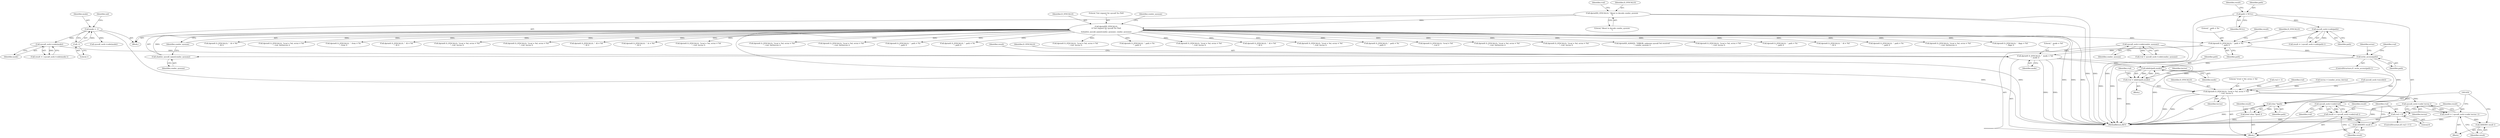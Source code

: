digraph "0_htcondor_5e5571d1a431eb3c61977b6dd6ec90186ef79867_4@API" {
"1001408" [label="(Call,mkdir(path,mode))"];
"1001400" [label="(Call,write_access(path))"];
"1001380" [label="(Call,dprintf( D_SYSCALLS, \"  path = %s\n\", path ))"];
"1000224" [label="(Call,dprintf(D_SYSCALLS,\n\t\t\"Got request for syscall %s (%d)\n\",\n\t\tshadow_syscall_name(condor_sysnum), condor_sysnum))"];
"1000158" [label="(Call,dprintf(D_SYSCALLS, \"About to decode condor_sysnum\n\"))"];
"1000227" [label="(Call,shadow_syscall_name(condor_sysnum))"];
"1000163" [label="(Call,syscall_sock->code(condor_sysnum))"];
"1001376" [label="(Call,syscall_sock->code(path))"];
"1001371" [label="(Call,path = NULL)"];
"1001390" [label="(Call,dprintf( D_SYSCALLS, \"  mode = %d\n\", mode ))"];
"1001386" [label="(Call,syscall_sock->code(mode))"];
"1000125" [label="(Call,mode = -1)"];
"1000127" [label="(Call,-1)"];
"1001406" [label="(Call,rval = mkdir(path,mode))"];
"1001425" [label="(Call,dprintf( D_SYSCALLS, \"\trval = %d, errno = %d\n\", rval, terrno ))"];
"1001433" [label="(Call,syscall_sock->code(rval))"];
"1001431" [label="(Call,result = ( syscall_sock->code(rval) ))"];
"1001435" [label="(Call,ASSERT( result ))"];
"1001438" [label="(Call,rval < 0)"];
"1001444" [label="(Call,syscall_sock->code( terrno ))"];
"1001442" [label="(Call,result = ( syscall_sock->code( terrno ) ))"];
"1001446" [label="(Call,ASSERT( result ))"];
"1001449" [label="(Call,(char *)path)"];
"1001448" [label="(Call,free( (char *)path ))"];
"1000637" [label="(Call,dprintf( D_SYSCALLS, \"\trval = %d, errno = %d\n\", rval, terrno ))"];
"1001470" [label="(Call,dprintf( D_SYSCALLS, \"  path = %s\n\", path ))"];
"1000227" [label="(Call,shadow_syscall_name(condor_sysnum))"];
"1001441" [label="(Block,)"];
"1001393" [label="(Identifier,mode)"];
"1001408" [label="(Call,mkdir(path,mode))"];
"1001339" [label="(Call,dprintf( D_SYSCALLS, \"\trval = %d, errno = %d\n\", rval, terrno ))"];
"1001375" [label="(Identifier,result)"];
"1000793" [label="(Call,dprintf( D_SYSCALLS, \"  fd = %d\n\", fd ))"];
"1000161" [label="(Call,rval = syscall_sock->code(condor_sysnum))"];
"1001406" [label="(Call,rval = mkdir(path,mode))"];
"1000374" [label="(Call,dprintf( D_SYSCALLS, \"\trval = %d, errno = %d\n\", rval, terrno ))"];
"1000131" [label="(Identifier,uid)"];
"1000107" [label="(Block,)"];
"1002295" [label="(Call,syscall_sock->code(mode))"];
"1002289" [label="(Call,dprintf( D_SYSCALLS, \"  path = %s\n\", path ))"];
"1001682" [label="(Call,dprintf( D_SYSCALLS, \"\trval = %d\n\", rval ))"];
"1001402" [label="(Block,)"];
"1001385" [label="(Identifier,result)"];
"1001623" [label="(Call,dprintf( D_SYSCALLS, \"\trval = %d, errno = %d\n\", rval, (int)terrno ))"];
"1001401" [label="(Identifier,path)"];
"1001433" [label="(Call,syscall_sock->code(rval))"];
"1001384" [label="(Call,result = ( syscall_sock->code(mode) ))"];
"1001439" [label="(Identifier,rval)"];
"1000589" [label="(Call,dprintf( D_SYSCALLS, \"\trval = %d, errno = %d\n\", rval, terrno ))"];
"1001426" [label="(Identifier,D_SYSCALLS)"];
"1002463" [label="(Call,dprintf(D_ALWAYS, \"ERROR: unknown syscall %d received\n\", condor_sysnum ))"];
"1001444" [label="(Call,syscall_sock->code( terrno ))"];
"1000441" [label="(Call,dprintf( D_SYSCALLS, \"\trval = %d, errno = %d\n\", rval, terrno ))"];
"1001443" [label="(Identifier,result)"];
"1001374" [label="(Call,result = ( syscall_sock->code(path) ))"];
"1001407" [label="(Identifier,rval)"];
"1001383" [label="(Identifier,path)"];
"1001141" [label="(Call,dprintf( D_SYSCALLS, \"  path = %s\n\", path ))"];
"1000225" [label="(Identifier,D_SYSCALLS)"];
"1001386" [label="(Call,syscall_sock->code(mode))"];
"1001427" [label="(Literal,\"\trval = %d, errno = %d\n\")"];
"1000162" [label="(Identifier,rval)"];
"1001429" [label="(Identifier,terrno)"];
"1001377" [label="(Identifier,path)"];
"1001440" [label="(Literal,0)"];
"1001448" [label="(Call,free( (char *)path ))"];
"1001400" [label="(Call,write_access(path))"];
"1001432" [label="(Identifier,result)"];
"1000160" [label="(Literal,\"About to decode condor_sysnum\n\")"];
"1001376" [label="(Call,syscall_sock->code(path))"];
"1001391" [label="(Identifier,D_SYSCALLS)"];
"1000164" [label="(Identifier,condor_sysnum)"];
"1001435" [label="(Call,ASSERT( result ))"];
"1001381" [label="(Identifier,D_SYSCALLS)"];
"1001399" [label="(ControlStructure,if ( write_access(path) ))"];
"1001382" [label="(Literal,\"  path = %s\n\")"];
"1001437" [label="(ControlStructure,if( rval < 0 ))"];
"1001055" [label="(Call,dprintf( D_SYSCALLS, \"  fd = %d\n\", fd ))"];
"1002373" [label="(Call,dprintf( D_SYSCALLS, \"  path = %s\n\", path ))"];
"1001730" [label="(Call,dprintf( D_SYSCALLS, \"\trval = %d, errno = %d\n\", rval, (int)terrno ))"];
"1001413" [label="(Call,rval = -1)"];
"1000677" [label="(Call,dprintf( D_SYSCALLS, \"  flags = %d\n\", flags ))"];
"1002472" [label="(MethodReturn,RET)"];
"1001449" [label="(Call,(char *)path)"];
"1000128" [label="(Literal,1)"];
"1001442" [label="(Call,result = ( syscall_sock->code( terrno ) ))"];
"1001453" [label="(Identifier,result)"];
"1001380" [label="(Call,dprintf( D_SYSCALLS, \"  path = %s\n\", path ))"];
"1001428" [label="(Identifier,rval)"];
"1000853" [label="(Call,dprintf( D_SYSCALLS, \"  fd = %d\n\", fd ))"];
"1001434" [label="(Identifier,rval)"];
"1001885" [label="(Call,dprintf( D_SYSCALLS, \"\trval = %d, errno = %d\n\", rval, (int)terrno ))"];
"1000226" [label="(Literal,\"Got request for syscall %s (%d)\n\")"];
"1001225" [label="(Call,dprintf( D_SYSCALLS, \"  from = %s\n\", from ))"];
"1000159" [label="(Identifier,D_SYSCALLS)"];
"1000955" [label="(Call,dprintf( D_SYSCALLS, \"  fd = %d\n\", fd ))"];
"1001421" [label="(Identifier,terrno)"];
"1001445" [label="(Identifier,terrno)"];
"1001370" [label="(Block,)"];
"1001438" [label="(Call,rval < 0)"];
"1001390" [label="(Call,dprintf( D_SYSCALLS, \"  mode = %d\n\", mode ))"];
"1000125" [label="(Call,mode = -1)"];
"1000530" [label="(Call,dprintf( D_SYSCALLS, \"\trval = %d, errno = %d\n\", rval, terrno ))"];
"1001447" [label="(Identifier,result)"];
"1000127" [label="(Call,-1)"];
"1000319" [label="(Call,dprintf( D_SYSCALLS, \"\trval = %d, errno = %d\n\", rval, terrno ))"];
"1000231" [label="(Identifier,condor_sysnum)"];
"1002018" [label="(Call,dprintf( D_SYSCALLS, \"  fd = %d\n\", fd ))"];
"1001404" [label="(Identifier,errno)"];
"1001436" [label="(Identifier,result)"];
"1000158" [label="(Call,dprintf(D_SYSCALLS, \"About to decode condor_sysnum\n\"))"];
"1000126" [label="(Identifier,mode)"];
"1001420" [label="(Call,terrno = (condor_errno_t)errno)"];
"1001430" [label="(Call,syscall_sock->encode())"];
"1001451" [label="(Identifier,path)"];
"1001542" [label="(Call,dprintf( D_SYSCALLS, \"  fs = %d\n\", fd ))"];
"1000228" [label="(Identifier,condor_sysnum)"];
"1000261" [label="(Call,dprintf( D_SYSCALLS, \"\trval = %d, errno = %d\n\", rval, terrno ))"];
"1001410" [label="(Identifier,mode)"];
"1000229" [label="(Identifier,condor_sysnum)"];
"1000163" [label="(Call,syscall_sock->code(condor_sysnum))"];
"1001814" [label="(Call,dprintf( D_SYSCALLS, \"\trval = %d, errno = %d\n\", rval, (int)terrno ))"];
"1001372" [label="(Identifier,path)"];
"1000224" [label="(Call,dprintf(D_SYSCALLS,\n\t\t\"Got request for syscall %s (%d)\n\",\n\t\tshadow_syscall_name(condor_sysnum), condor_sysnum))"];
"1001392" [label="(Literal,\"  mode = %d\n\")"];
"1001961" [label="(Call,dprintf( D_SYSCALLS, \"\trval = %d, errno = %d\n\", rval, (int)terrno ))"];
"1001425" [label="(Call,dprintf( D_SYSCALLS, \"\trval = %d, errno = %d\n\", rval, terrno ))"];
"1001395" [label="(Identifier,result)"];
"1002112" [label="(Call,dprintf( D_SYSCALLS, \"  path = %s\n\", path ))"];
"1001373" [label="(Identifier,NULL)"];
"1001387" [label="(Identifier,mode)"];
"1001446" [label="(Call,ASSERT( result ))"];
"1002215" [label="(Call,dprintf( D_SYSCALLS, \"  path = %s\n\", path ))"];
"1001371" [label="(Call,path = NULL)"];
"1001431" [label="(Call,result = ( syscall_sock->code(rval) ))"];
"1001414" [label="(Identifier,rval)"];
"1001409" [label="(Identifier,path)"];
"1001408" -> "1001406"  [label="AST: "];
"1001408" -> "1001410"  [label="CFG: "];
"1001409" -> "1001408"  [label="AST: "];
"1001410" -> "1001408"  [label="AST: "];
"1001406" -> "1001408"  [label="CFG: "];
"1001408" -> "1002472"  [label="DDG: "];
"1001408" -> "1001406"  [label="DDG: "];
"1001408" -> "1001406"  [label="DDG: "];
"1001400" -> "1001408"  [label="DDG: "];
"1001390" -> "1001408"  [label="DDG: "];
"1001408" -> "1001449"  [label="DDG: "];
"1001400" -> "1001399"  [label="AST: "];
"1001400" -> "1001401"  [label="CFG: "];
"1001401" -> "1001400"  [label="AST: "];
"1001404" -> "1001400"  [label="CFG: "];
"1001414" -> "1001400"  [label="CFG: "];
"1001400" -> "1002472"  [label="DDG: "];
"1001380" -> "1001400"  [label="DDG: "];
"1001400" -> "1001449"  [label="DDG: "];
"1001380" -> "1001370"  [label="AST: "];
"1001380" -> "1001383"  [label="CFG: "];
"1001381" -> "1001380"  [label="AST: "];
"1001382" -> "1001380"  [label="AST: "];
"1001383" -> "1001380"  [label="AST: "];
"1001385" -> "1001380"  [label="CFG: "];
"1001380" -> "1002472"  [label="DDG: "];
"1000224" -> "1001380"  [label="DDG: "];
"1001376" -> "1001380"  [label="DDG: "];
"1001380" -> "1001390"  [label="DDG: "];
"1000224" -> "1000107"  [label="AST: "];
"1000224" -> "1000229"  [label="CFG: "];
"1000225" -> "1000224"  [label="AST: "];
"1000226" -> "1000224"  [label="AST: "];
"1000227" -> "1000224"  [label="AST: "];
"1000229" -> "1000224"  [label="AST: "];
"1000231" -> "1000224"  [label="CFG: "];
"1000224" -> "1002472"  [label="DDG: "];
"1000224" -> "1002472"  [label="DDG: "];
"1000224" -> "1002472"  [label="DDG: "];
"1000224" -> "1002472"  [label="DDG: "];
"1000158" -> "1000224"  [label="DDG: "];
"1000227" -> "1000224"  [label="DDG: "];
"1000224" -> "1000261"  [label="DDG: "];
"1000224" -> "1000319"  [label="DDG: "];
"1000224" -> "1000374"  [label="DDG: "];
"1000224" -> "1000441"  [label="DDG: "];
"1000224" -> "1000530"  [label="DDG: "];
"1000224" -> "1000589"  [label="DDG: "];
"1000224" -> "1000637"  [label="DDG: "];
"1000224" -> "1000677"  [label="DDG: "];
"1000224" -> "1000793"  [label="DDG: "];
"1000224" -> "1000853"  [label="DDG: "];
"1000224" -> "1000955"  [label="DDG: "];
"1000224" -> "1001055"  [label="DDG: "];
"1000224" -> "1001141"  [label="DDG: "];
"1000224" -> "1001225"  [label="DDG: "];
"1000224" -> "1001339"  [label="DDG: "];
"1000224" -> "1001470"  [label="DDG: "];
"1000224" -> "1001542"  [label="DDG: "];
"1000224" -> "1001623"  [label="DDG: "];
"1000224" -> "1001682"  [label="DDG: "];
"1000224" -> "1001730"  [label="DDG: "];
"1000224" -> "1001814"  [label="DDG: "];
"1000224" -> "1001885"  [label="DDG: "];
"1000224" -> "1001961"  [label="DDG: "];
"1000224" -> "1002018"  [label="DDG: "];
"1000224" -> "1002112"  [label="DDG: "];
"1000224" -> "1002215"  [label="DDG: "];
"1000224" -> "1002289"  [label="DDG: "];
"1000224" -> "1002373"  [label="DDG: "];
"1000224" -> "1002463"  [label="DDG: "];
"1000158" -> "1000107"  [label="AST: "];
"1000158" -> "1000160"  [label="CFG: "];
"1000159" -> "1000158"  [label="AST: "];
"1000160" -> "1000158"  [label="AST: "];
"1000162" -> "1000158"  [label="CFG: "];
"1000158" -> "1002472"  [label="DDG: "];
"1000158" -> "1002472"  [label="DDG: "];
"1000227" -> "1000228"  [label="CFG: "];
"1000228" -> "1000227"  [label="AST: "];
"1000229" -> "1000227"  [label="CFG: "];
"1000163" -> "1000227"  [label="DDG: "];
"1000163" -> "1000161"  [label="AST: "];
"1000163" -> "1000164"  [label="CFG: "];
"1000164" -> "1000163"  [label="AST: "];
"1000161" -> "1000163"  [label="CFG: "];
"1000163" -> "1002472"  [label="DDG: "];
"1000163" -> "1000161"  [label="DDG: "];
"1001376" -> "1001374"  [label="AST: "];
"1001376" -> "1001377"  [label="CFG: "];
"1001377" -> "1001376"  [label="AST: "];
"1001374" -> "1001376"  [label="CFG: "];
"1001376" -> "1001374"  [label="DDG: "];
"1001371" -> "1001376"  [label="DDG: "];
"1001371" -> "1001370"  [label="AST: "];
"1001371" -> "1001373"  [label="CFG: "];
"1001372" -> "1001371"  [label="AST: "];
"1001373" -> "1001371"  [label="AST: "];
"1001375" -> "1001371"  [label="CFG: "];
"1001371" -> "1002472"  [label="DDG: "];
"1001390" -> "1001370"  [label="AST: "];
"1001390" -> "1001393"  [label="CFG: "];
"1001391" -> "1001390"  [label="AST: "];
"1001392" -> "1001390"  [label="AST: "];
"1001393" -> "1001390"  [label="AST: "];
"1001395" -> "1001390"  [label="CFG: "];
"1001390" -> "1002472"  [label="DDG: "];
"1001390" -> "1002472"  [label="DDG: "];
"1001386" -> "1001390"  [label="DDG: "];
"1001390" -> "1001425"  [label="DDG: "];
"1001386" -> "1001384"  [label="AST: "];
"1001386" -> "1001387"  [label="CFG: "];
"1001387" -> "1001386"  [label="AST: "];
"1001384" -> "1001386"  [label="CFG: "];
"1001386" -> "1001384"  [label="DDG: "];
"1000125" -> "1001386"  [label="DDG: "];
"1000125" -> "1000107"  [label="AST: "];
"1000125" -> "1000127"  [label="CFG: "];
"1000126" -> "1000125"  [label="AST: "];
"1000127" -> "1000125"  [label="AST: "];
"1000131" -> "1000125"  [label="CFG: "];
"1000125" -> "1002472"  [label="DDG: "];
"1000127" -> "1000125"  [label="DDG: "];
"1000125" -> "1002295"  [label="DDG: "];
"1000127" -> "1000128"  [label="CFG: "];
"1000128" -> "1000127"  [label="AST: "];
"1001406" -> "1001402"  [label="AST: "];
"1001407" -> "1001406"  [label="AST: "];
"1001421" -> "1001406"  [label="CFG: "];
"1001406" -> "1002472"  [label="DDG: "];
"1001406" -> "1001425"  [label="DDG: "];
"1001425" -> "1001370"  [label="AST: "];
"1001425" -> "1001429"  [label="CFG: "];
"1001426" -> "1001425"  [label="AST: "];
"1001427" -> "1001425"  [label="AST: "];
"1001428" -> "1001425"  [label="AST: "];
"1001429" -> "1001425"  [label="AST: "];
"1001430" -> "1001425"  [label="CFG: "];
"1001425" -> "1002472"  [label="DDG: "];
"1001425" -> "1002472"  [label="DDG: "];
"1001425" -> "1002472"  [label="DDG: "];
"1001413" -> "1001425"  [label="DDG: "];
"1001420" -> "1001425"  [label="DDG: "];
"1001425" -> "1001433"  [label="DDG: "];
"1001425" -> "1001444"  [label="DDG: "];
"1001433" -> "1001431"  [label="AST: "];
"1001433" -> "1001434"  [label="CFG: "];
"1001434" -> "1001433"  [label="AST: "];
"1001431" -> "1001433"  [label="CFG: "];
"1001433" -> "1001431"  [label="DDG: "];
"1001433" -> "1001438"  [label="DDG: "];
"1001431" -> "1001370"  [label="AST: "];
"1001432" -> "1001431"  [label="AST: "];
"1001436" -> "1001431"  [label="CFG: "];
"1001431" -> "1002472"  [label="DDG: "];
"1001431" -> "1001435"  [label="DDG: "];
"1001435" -> "1001370"  [label="AST: "];
"1001435" -> "1001436"  [label="CFG: "];
"1001436" -> "1001435"  [label="AST: "];
"1001439" -> "1001435"  [label="CFG: "];
"1001438" -> "1001437"  [label="AST: "];
"1001438" -> "1001440"  [label="CFG: "];
"1001439" -> "1001438"  [label="AST: "];
"1001440" -> "1001438"  [label="AST: "];
"1001443" -> "1001438"  [label="CFG: "];
"1001450" -> "1001438"  [label="CFG: "];
"1001438" -> "1002472"  [label="DDG: "];
"1001438" -> "1002472"  [label="DDG: "];
"1001444" -> "1001442"  [label="AST: "];
"1001444" -> "1001445"  [label="CFG: "];
"1001445" -> "1001444"  [label="AST: "];
"1001442" -> "1001444"  [label="CFG: "];
"1001444" -> "1002472"  [label="DDG: "];
"1001444" -> "1001442"  [label="DDG: "];
"1001442" -> "1001441"  [label="AST: "];
"1001443" -> "1001442"  [label="AST: "];
"1001447" -> "1001442"  [label="CFG: "];
"1001442" -> "1002472"  [label="DDG: "];
"1001442" -> "1001446"  [label="DDG: "];
"1001446" -> "1001441"  [label="AST: "];
"1001446" -> "1001447"  [label="CFG: "];
"1001447" -> "1001446"  [label="AST: "];
"1001450" -> "1001446"  [label="CFG: "];
"1001449" -> "1001448"  [label="AST: "];
"1001449" -> "1001451"  [label="CFG: "];
"1001450" -> "1001449"  [label="AST: "];
"1001451" -> "1001449"  [label="AST: "];
"1001448" -> "1001449"  [label="CFG: "];
"1001449" -> "1002472"  [label="DDG: "];
"1001449" -> "1001448"  [label="DDG: "];
"1001448" -> "1001370"  [label="AST: "];
"1001453" -> "1001448"  [label="CFG: "];
"1001448" -> "1002472"  [label="DDG: "];
}
